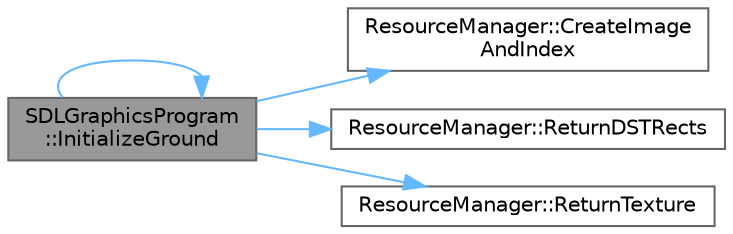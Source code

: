 digraph "SDLGraphicsProgram::InitializeGround"
{
 // LATEX_PDF_SIZE
  bgcolor="transparent";
  edge [fontname=Helvetica,fontsize=10,labelfontname=Helvetica,labelfontsize=10];
  node [fontname=Helvetica,fontsize=10,shape=box,height=0.2,width=0.4];
  rankdir="LR";
  Node1 [id="Node000001",label="SDLGraphicsProgram\l::InitializeGround",height=0.2,width=0.4,color="gray40", fillcolor="grey60", style="filled", fontcolor="black",tooltip="Initializes ground with a single image."];
  Node1 -> Node2 [id="edge5_Node000001_Node000002",color="steelblue1",style="solid",tooltip=" "];
  Node2 [id="Node000002",label="ResourceManager::CreateImage\lAndIndex",height=0.2,width=0.4,color="grey40", fillcolor="white", style="filled",URL="$class_resource_manager.html#ae89723abada6d5873893032a43be8dde",tooltip="Creates an image from a file and indexes it."];
  Node1 -> Node1 [id="edge6_Node000001_Node000001",color="steelblue1",style="solid",tooltip=" "];
  Node1 -> Node3 [id="edge7_Node000001_Node000003",color="steelblue1",style="solid",tooltip=" "];
  Node3 [id="Node000003",label="ResourceManager::ReturnDSTRects",height=0.2,width=0.4,color="grey40", fillcolor="white", style="filled",URL="$class_resource_manager.html#a597107cacc4bfa9f007c579174c9919c",tooltip="Returns the destination rectangle associated with the given index."];
  Node1 -> Node4 [id="edge8_Node000001_Node000004",color="steelblue1",style="solid",tooltip=" "];
  Node4 [id="Node000004",label="ResourceManager::ReturnTexture",height=0.2,width=0.4,color="grey40", fillcolor="white", style="filled",URL="$class_resource_manager.html#afdfb9369c21581bf449f936de5f78818",tooltip="Returns the SDL texture associated with the given index."];
}
